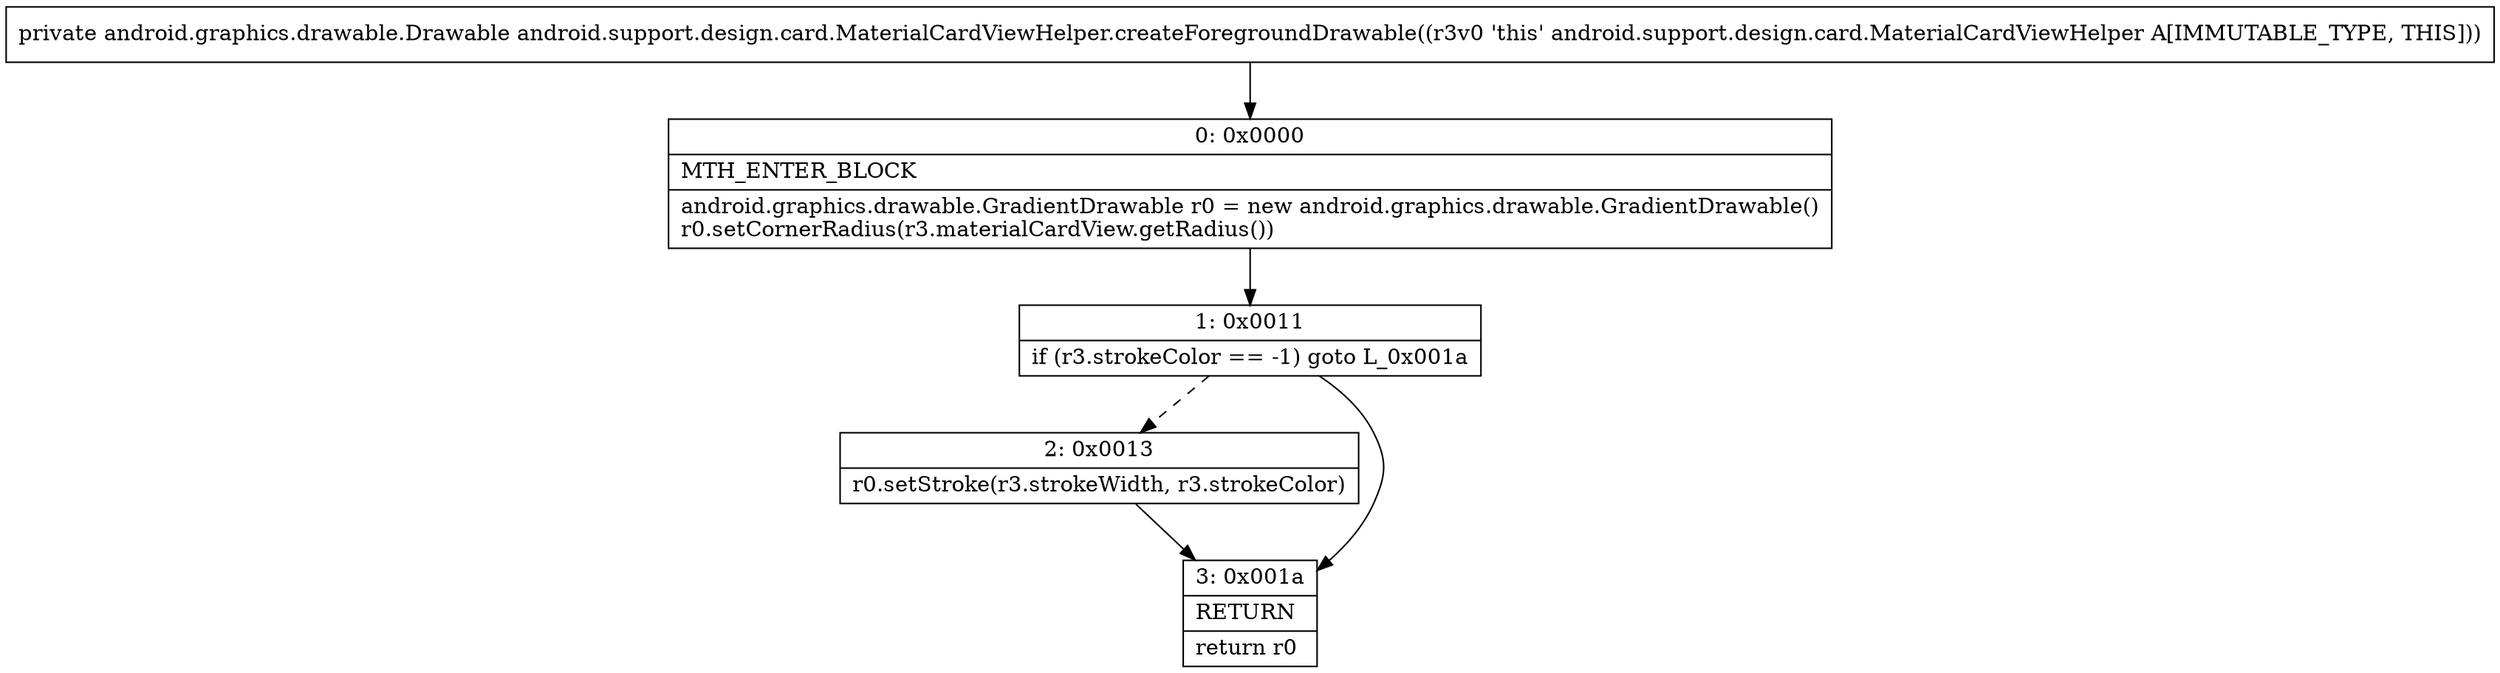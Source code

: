 digraph "CFG forandroid.support.design.card.MaterialCardViewHelper.createForegroundDrawable()Landroid\/graphics\/drawable\/Drawable;" {
Node_0 [shape=record,label="{0\:\ 0x0000|MTH_ENTER_BLOCK\l|android.graphics.drawable.GradientDrawable r0 = new android.graphics.drawable.GradientDrawable()\lr0.setCornerRadius(r3.materialCardView.getRadius())\l}"];
Node_1 [shape=record,label="{1\:\ 0x0011|if (r3.strokeColor == \-1) goto L_0x001a\l}"];
Node_2 [shape=record,label="{2\:\ 0x0013|r0.setStroke(r3.strokeWidth, r3.strokeColor)\l}"];
Node_3 [shape=record,label="{3\:\ 0x001a|RETURN\l|return r0\l}"];
MethodNode[shape=record,label="{private android.graphics.drawable.Drawable android.support.design.card.MaterialCardViewHelper.createForegroundDrawable((r3v0 'this' android.support.design.card.MaterialCardViewHelper A[IMMUTABLE_TYPE, THIS])) }"];
MethodNode -> Node_0;
Node_0 -> Node_1;
Node_1 -> Node_2[style=dashed];
Node_1 -> Node_3;
Node_2 -> Node_3;
}

